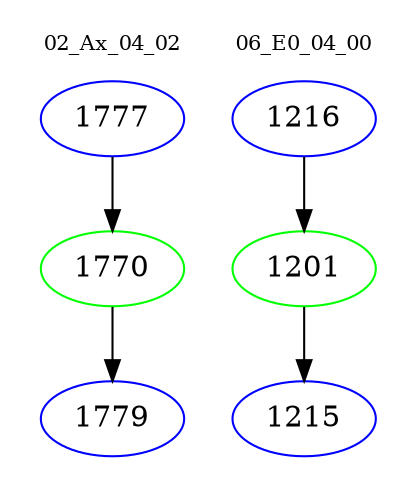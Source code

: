 digraph{
subgraph cluster_0 {
color = white
label = "02_Ax_04_02";
fontsize=10;
T0_1777 [label="1777", color="blue"]
T0_1777 -> T0_1770 [color="black"]
T0_1770 [label="1770", color="green"]
T0_1770 -> T0_1779 [color="black"]
T0_1779 [label="1779", color="blue"]
}
subgraph cluster_1 {
color = white
label = "06_E0_04_00";
fontsize=10;
T1_1216 [label="1216", color="blue"]
T1_1216 -> T1_1201 [color="black"]
T1_1201 [label="1201", color="green"]
T1_1201 -> T1_1215 [color="black"]
T1_1215 [label="1215", color="blue"]
}
}
